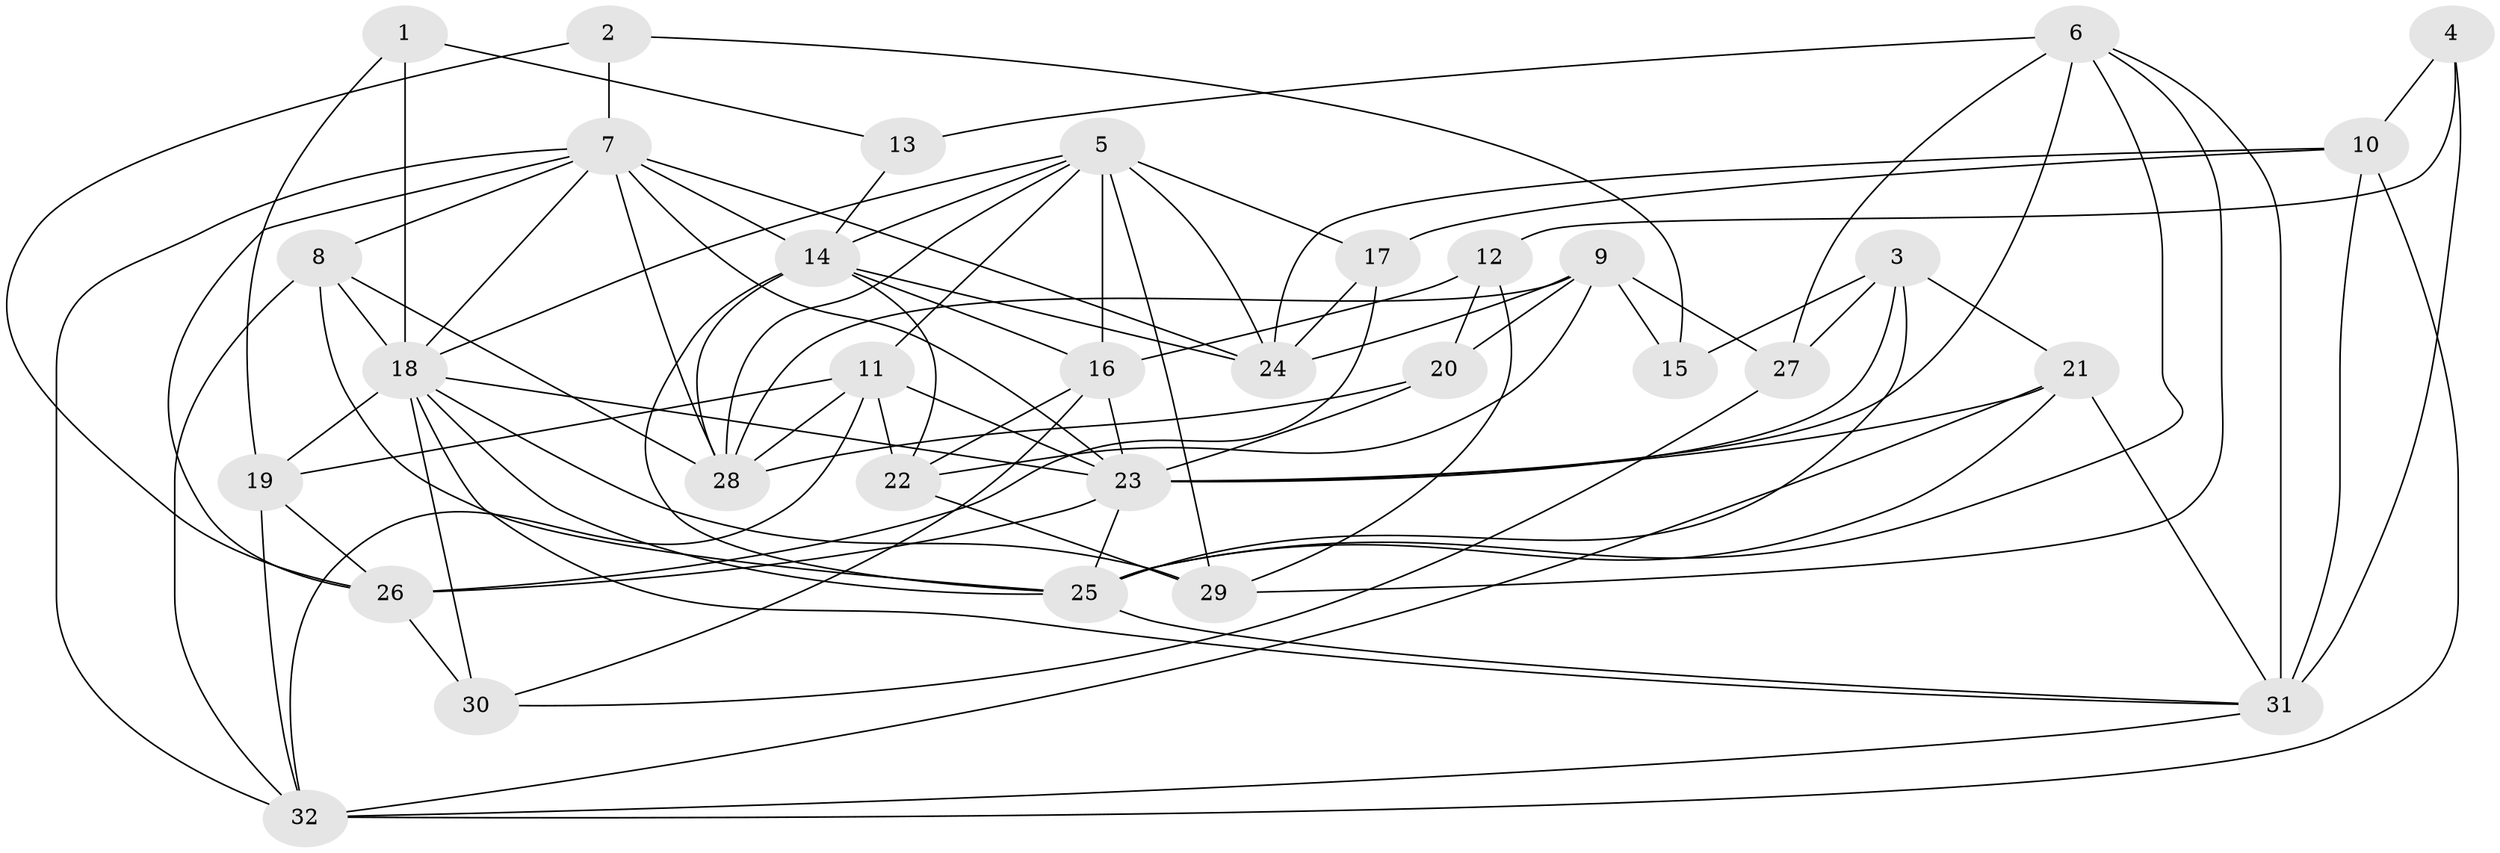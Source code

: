 // original degree distribution, {5: 0.26582278481012656, 2: 0.12658227848101267, 3: 0.27848101265822783, 4: 0.21518987341772153, 6: 0.08860759493670886, 7: 0.012658227848101266, 8: 0.012658227848101266}
// Generated by graph-tools (version 1.1) at 2025/37/03/04/25 23:37:08]
// undirected, 32 vertices, 90 edges
graph export_dot {
  node [color=gray90,style=filled];
  1;
  2;
  3;
  4;
  5;
  6;
  7;
  8;
  9;
  10;
  11;
  12;
  13;
  14;
  15;
  16;
  17;
  18;
  19;
  20;
  21;
  22;
  23;
  24;
  25;
  26;
  27;
  28;
  29;
  30;
  31;
  32;
  1 -- 13 [weight=1.0];
  1 -- 18 [weight=1.0];
  1 -- 19 [weight=1.0];
  2 -- 7 [weight=1.0];
  2 -- 15 [weight=1.0];
  2 -- 26 [weight=1.0];
  3 -- 15 [weight=1.0];
  3 -- 21 [weight=1.0];
  3 -- 23 [weight=1.0];
  3 -- 25 [weight=2.0];
  3 -- 27 [weight=1.0];
  4 -- 10 [weight=1.0];
  4 -- 12 [weight=1.0];
  4 -- 31 [weight=1.0];
  5 -- 11 [weight=1.0];
  5 -- 14 [weight=1.0];
  5 -- 16 [weight=1.0];
  5 -- 17 [weight=1.0];
  5 -- 18 [weight=1.0];
  5 -- 24 [weight=1.0];
  5 -- 28 [weight=1.0];
  5 -- 29 [weight=2.0];
  6 -- 13 [weight=2.0];
  6 -- 23 [weight=1.0];
  6 -- 25 [weight=1.0];
  6 -- 27 [weight=1.0];
  6 -- 29 [weight=1.0];
  6 -- 31 [weight=2.0];
  7 -- 8 [weight=1.0];
  7 -- 14 [weight=1.0];
  7 -- 18 [weight=1.0];
  7 -- 23 [weight=1.0];
  7 -- 24 [weight=2.0];
  7 -- 26 [weight=1.0];
  7 -- 28 [weight=2.0];
  7 -- 32 [weight=1.0];
  8 -- 18 [weight=1.0];
  8 -- 25 [weight=1.0];
  8 -- 28 [weight=1.0];
  8 -- 32 [weight=1.0];
  9 -- 15 [weight=1.0];
  9 -- 20 [weight=1.0];
  9 -- 22 [weight=1.0];
  9 -- 24 [weight=1.0];
  9 -- 27 [weight=1.0];
  9 -- 28 [weight=1.0];
  10 -- 17 [weight=1.0];
  10 -- 24 [weight=1.0];
  10 -- 31 [weight=2.0];
  10 -- 32 [weight=1.0];
  11 -- 19 [weight=1.0];
  11 -- 22 [weight=1.0];
  11 -- 23 [weight=1.0];
  11 -- 28 [weight=1.0];
  11 -- 32 [weight=2.0];
  12 -- 16 [weight=1.0];
  12 -- 20 [weight=2.0];
  12 -- 29 [weight=2.0];
  13 -- 14 [weight=1.0];
  14 -- 16 [weight=1.0];
  14 -- 22 [weight=1.0];
  14 -- 24 [weight=1.0];
  14 -- 25 [weight=3.0];
  14 -- 28 [weight=1.0];
  16 -- 22 [weight=1.0];
  16 -- 23 [weight=2.0];
  16 -- 30 [weight=1.0];
  17 -- 24 [weight=1.0];
  17 -- 26 [weight=1.0];
  18 -- 19 [weight=1.0];
  18 -- 23 [weight=1.0];
  18 -- 25 [weight=2.0];
  18 -- 29 [weight=1.0];
  18 -- 30 [weight=2.0];
  18 -- 31 [weight=1.0];
  19 -- 26 [weight=1.0];
  19 -- 32 [weight=1.0];
  20 -- 23 [weight=1.0];
  20 -- 28 [weight=1.0];
  21 -- 23 [weight=1.0];
  21 -- 25 [weight=1.0];
  21 -- 31 [weight=1.0];
  21 -- 32 [weight=1.0];
  22 -- 29 [weight=1.0];
  23 -- 25 [weight=1.0];
  23 -- 26 [weight=1.0];
  25 -- 31 [weight=1.0];
  26 -- 30 [weight=1.0];
  27 -- 30 [weight=1.0];
  31 -- 32 [weight=1.0];
}
